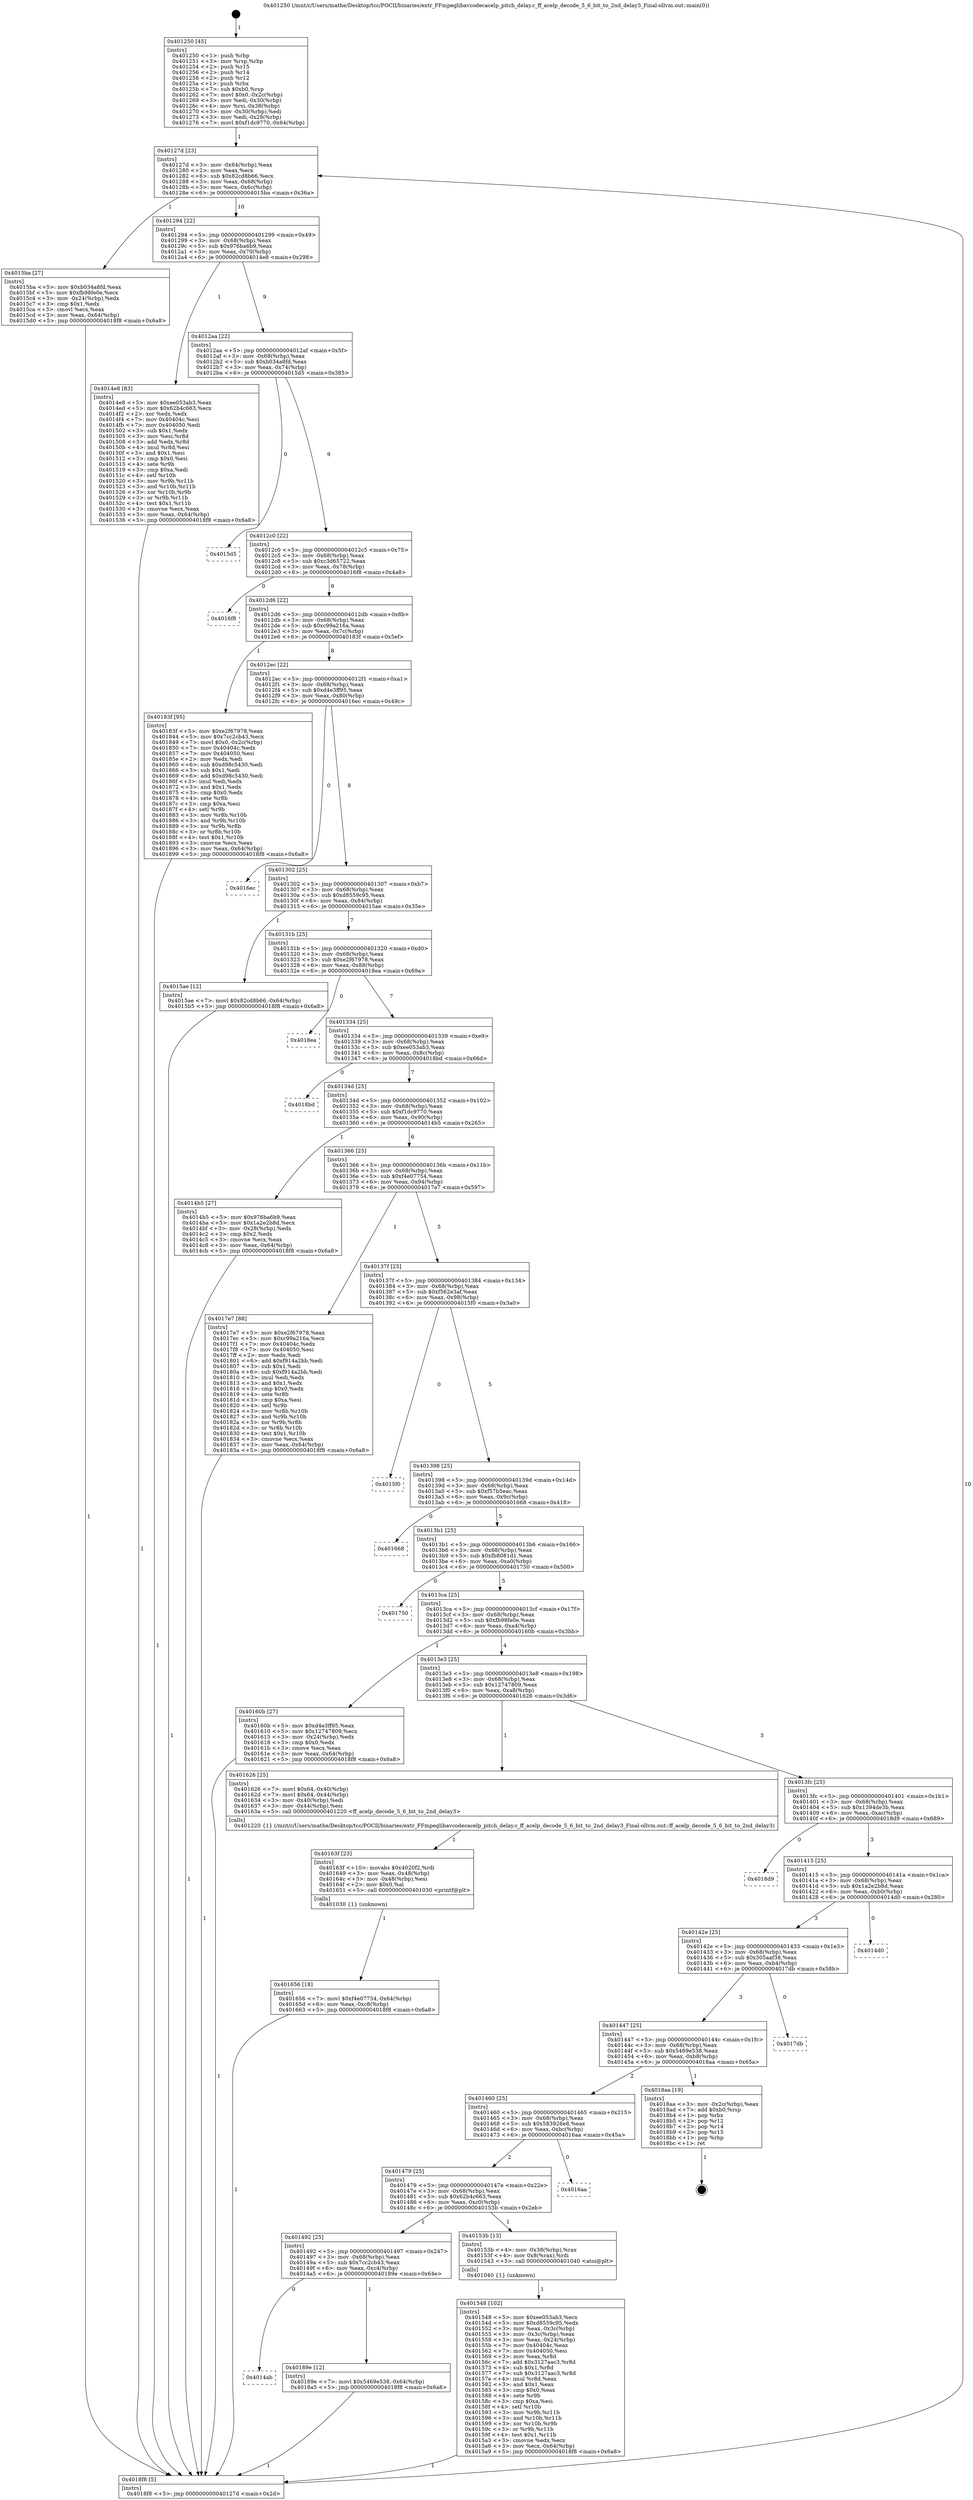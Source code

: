 digraph "0x401250" {
  label = "0x401250 (/mnt/c/Users/mathe/Desktop/tcc/POCII/binaries/extr_FFmpeglibavcodecacelp_pitch_delay.c_ff_acelp_decode_5_6_bit_to_2nd_delay3_Final-ollvm.out::main(0))"
  labelloc = "t"
  node[shape=record]

  Entry [label="",width=0.3,height=0.3,shape=circle,fillcolor=black,style=filled]
  "0x40127d" [label="{
     0x40127d [23]\l
     | [instrs]\l
     &nbsp;&nbsp;0x40127d \<+3\>: mov -0x64(%rbp),%eax\l
     &nbsp;&nbsp;0x401280 \<+2\>: mov %eax,%ecx\l
     &nbsp;&nbsp;0x401282 \<+6\>: sub $0x82cd8b66,%ecx\l
     &nbsp;&nbsp;0x401288 \<+3\>: mov %eax,-0x68(%rbp)\l
     &nbsp;&nbsp;0x40128b \<+3\>: mov %ecx,-0x6c(%rbp)\l
     &nbsp;&nbsp;0x40128e \<+6\>: je 00000000004015ba \<main+0x36a\>\l
  }"]
  "0x4015ba" [label="{
     0x4015ba [27]\l
     | [instrs]\l
     &nbsp;&nbsp;0x4015ba \<+5\>: mov $0xb034a8fd,%eax\l
     &nbsp;&nbsp;0x4015bf \<+5\>: mov $0xfb98fe0e,%ecx\l
     &nbsp;&nbsp;0x4015c4 \<+3\>: mov -0x24(%rbp),%edx\l
     &nbsp;&nbsp;0x4015c7 \<+3\>: cmp $0x1,%edx\l
     &nbsp;&nbsp;0x4015ca \<+3\>: cmovl %ecx,%eax\l
     &nbsp;&nbsp;0x4015cd \<+3\>: mov %eax,-0x64(%rbp)\l
     &nbsp;&nbsp;0x4015d0 \<+5\>: jmp 00000000004018f8 \<main+0x6a8\>\l
  }"]
  "0x401294" [label="{
     0x401294 [22]\l
     | [instrs]\l
     &nbsp;&nbsp;0x401294 \<+5\>: jmp 0000000000401299 \<main+0x49\>\l
     &nbsp;&nbsp;0x401299 \<+3\>: mov -0x68(%rbp),%eax\l
     &nbsp;&nbsp;0x40129c \<+5\>: sub $0x976ba6b9,%eax\l
     &nbsp;&nbsp;0x4012a1 \<+3\>: mov %eax,-0x70(%rbp)\l
     &nbsp;&nbsp;0x4012a4 \<+6\>: je 00000000004014e8 \<main+0x298\>\l
  }"]
  Exit [label="",width=0.3,height=0.3,shape=circle,fillcolor=black,style=filled,peripheries=2]
  "0x4014e8" [label="{
     0x4014e8 [83]\l
     | [instrs]\l
     &nbsp;&nbsp;0x4014e8 \<+5\>: mov $0xee053ab3,%eax\l
     &nbsp;&nbsp;0x4014ed \<+5\>: mov $0x62b4c663,%ecx\l
     &nbsp;&nbsp;0x4014f2 \<+2\>: xor %edx,%edx\l
     &nbsp;&nbsp;0x4014f4 \<+7\>: mov 0x40404c,%esi\l
     &nbsp;&nbsp;0x4014fb \<+7\>: mov 0x404050,%edi\l
     &nbsp;&nbsp;0x401502 \<+3\>: sub $0x1,%edx\l
     &nbsp;&nbsp;0x401505 \<+3\>: mov %esi,%r8d\l
     &nbsp;&nbsp;0x401508 \<+3\>: add %edx,%r8d\l
     &nbsp;&nbsp;0x40150b \<+4\>: imul %r8d,%esi\l
     &nbsp;&nbsp;0x40150f \<+3\>: and $0x1,%esi\l
     &nbsp;&nbsp;0x401512 \<+3\>: cmp $0x0,%esi\l
     &nbsp;&nbsp;0x401515 \<+4\>: sete %r9b\l
     &nbsp;&nbsp;0x401519 \<+3\>: cmp $0xa,%edi\l
     &nbsp;&nbsp;0x40151c \<+4\>: setl %r10b\l
     &nbsp;&nbsp;0x401520 \<+3\>: mov %r9b,%r11b\l
     &nbsp;&nbsp;0x401523 \<+3\>: and %r10b,%r11b\l
     &nbsp;&nbsp;0x401526 \<+3\>: xor %r10b,%r9b\l
     &nbsp;&nbsp;0x401529 \<+3\>: or %r9b,%r11b\l
     &nbsp;&nbsp;0x40152c \<+4\>: test $0x1,%r11b\l
     &nbsp;&nbsp;0x401530 \<+3\>: cmovne %ecx,%eax\l
     &nbsp;&nbsp;0x401533 \<+3\>: mov %eax,-0x64(%rbp)\l
     &nbsp;&nbsp;0x401536 \<+5\>: jmp 00000000004018f8 \<main+0x6a8\>\l
  }"]
  "0x4012aa" [label="{
     0x4012aa [22]\l
     | [instrs]\l
     &nbsp;&nbsp;0x4012aa \<+5\>: jmp 00000000004012af \<main+0x5f\>\l
     &nbsp;&nbsp;0x4012af \<+3\>: mov -0x68(%rbp),%eax\l
     &nbsp;&nbsp;0x4012b2 \<+5\>: sub $0xb034a8fd,%eax\l
     &nbsp;&nbsp;0x4012b7 \<+3\>: mov %eax,-0x74(%rbp)\l
     &nbsp;&nbsp;0x4012ba \<+6\>: je 00000000004015d5 \<main+0x385\>\l
  }"]
  "0x4014ab" [label="{
     0x4014ab\l
  }", style=dashed]
  "0x4015d5" [label="{
     0x4015d5\l
  }", style=dashed]
  "0x4012c0" [label="{
     0x4012c0 [22]\l
     | [instrs]\l
     &nbsp;&nbsp;0x4012c0 \<+5\>: jmp 00000000004012c5 \<main+0x75\>\l
     &nbsp;&nbsp;0x4012c5 \<+3\>: mov -0x68(%rbp),%eax\l
     &nbsp;&nbsp;0x4012c8 \<+5\>: sub $0xc3d65722,%eax\l
     &nbsp;&nbsp;0x4012cd \<+3\>: mov %eax,-0x78(%rbp)\l
     &nbsp;&nbsp;0x4012d0 \<+6\>: je 00000000004016f8 \<main+0x4a8\>\l
  }"]
  "0x40189e" [label="{
     0x40189e [12]\l
     | [instrs]\l
     &nbsp;&nbsp;0x40189e \<+7\>: movl $0x5469e538,-0x64(%rbp)\l
     &nbsp;&nbsp;0x4018a5 \<+5\>: jmp 00000000004018f8 \<main+0x6a8\>\l
  }"]
  "0x4016f8" [label="{
     0x4016f8\l
  }", style=dashed]
  "0x4012d6" [label="{
     0x4012d6 [22]\l
     | [instrs]\l
     &nbsp;&nbsp;0x4012d6 \<+5\>: jmp 00000000004012db \<main+0x8b\>\l
     &nbsp;&nbsp;0x4012db \<+3\>: mov -0x68(%rbp),%eax\l
     &nbsp;&nbsp;0x4012de \<+5\>: sub $0xc99a216a,%eax\l
     &nbsp;&nbsp;0x4012e3 \<+3\>: mov %eax,-0x7c(%rbp)\l
     &nbsp;&nbsp;0x4012e6 \<+6\>: je 000000000040183f \<main+0x5ef\>\l
  }"]
  "0x401656" [label="{
     0x401656 [18]\l
     | [instrs]\l
     &nbsp;&nbsp;0x401656 \<+7\>: movl $0xf4e07754,-0x64(%rbp)\l
     &nbsp;&nbsp;0x40165d \<+6\>: mov %eax,-0xc8(%rbp)\l
     &nbsp;&nbsp;0x401663 \<+5\>: jmp 00000000004018f8 \<main+0x6a8\>\l
  }"]
  "0x40183f" [label="{
     0x40183f [95]\l
     | [instrs]\l
     &nbsp;&nbsp;0x40183f \<+5\>: mov $0xe2f67978,%eax\l
     &nbsp;&nbsp;0x401844 \<+5\>: mov $0x7cc2cb43,%ecx\l
     &nbsp;&nbsp;0x401849 \<+7\>: movl $0x0,-0x2c(%rbp)\l
     &nbsp;&nbsp;0x401850 \<+7\>: mov 0x40404c,%edx\l
     &nbsp;&nbsp;0x401857 \<+7\>: mov 0x404050,%esi\l
     &nbsp;&nbsp;0x40185e \<+2\>: mov %edx,%edi\l
     &nbsp;&nbsp;0x401860 \<+6\>: sub $0xd98c5430,%edi\l
     &nbsp;&nbsp;0x401866 \<+3\>: sub $0x1,%edi\l
     &nbsp;&nbsp;0x401869 \<+6\>: add $0xd98c5430,%edi\l
     &nbsp;&nbsp;0x40186f \<+3\>: imul %edi,%edx\l
     &nbsp;&nbsp;0x401872 \<+3\>: and $0x1,%edx\l
     &nbsp;&nbsp;0x401875 \<+3\>: cmp $0x0,%edx\l
     &nbsp;&nbsp;0x401878 \<+4\>: sete %r8b\l
     &nbsp;&nbsp;0x40187c \<+3\>: cmp $0xa,%esi\l
     &nbsp;&nbsp;0x40187f \<+4\>: setl %r9b\l
     &nbsp;&nbsp;0x401883 \<+3\>: mov %r8b,%r10b\l
     &nbsp;&nbsp;0x401886 \<+3\>: and %r9b,%r10b\l
     &nbsp;&nbsp;0x401889 \<+3\>: xor %r9b,%r8b\l
     &nbsp;&nbsp;0x40188c \<+3\>: or %r8b,%r10b\l
     &nbsp;&nbsp;0x40188f \<+4\>: test $0x1,%r10b\l
     &nbsp;&nbsp;0x401893 \<+3\>: cmovne %ecx,%eax\l
     &nbsp;&nbsp;0x401896 \<+3\>: mov %eax,-0x64(%rbp)\l
     &nbsp;&nbsp;0x401899 \<+5\>: jmp 00000000004018f8 \<main+0x6a8\>\l
  }"]
  "0x4012ec" [label="{
     0x4012ec [22]\l
     | [instrs]\l
     &nbsp;&nbsp;0x4012ec \<+5\>: jmp 00000000004012f1 \<main+0xa1\>\l
     &nbsp;&nbsp;0x4012f1 \<+3\>: mov -0x68(%rbp),%eax\l
     &nbsp;&nbsp;0x4012f4 \<+5\>: sub $0xd4e3ff95,%eax\l
     &nbsp;&nbsp;0x4012f9 \<+3\>: mov %eax,-0x80(%rbp)\l
     &nbsp;&nbsp;0x4012fc \<+6\>: je 00000000004016ec \<main+0x49c\>\l
  }"]
  "0x40163f" [label="{
     0x40163f [23]\l
     | [instrs]\l
     &nbsp;&nbsp;0x40163f \<+10\>: movabs $0x4020f2,%rdi\l
     &nbsp;&nbsp;0x401649 \<+3\>: mov %eax,-0x48(%rbp)\l
     &nbsp;&nbsp;0x40164c \<+3\>: mov -0x48(%rbp),%esi\l
     &nbsp;&nbsp;0x40164f \<+2\>: mov $0x0,%al\l
     &nbsp;&nbsp;0x401651 \<+5\>: call 0000000000401030 \<printf@plt\>\l
     | [calls]\l
     &nbsp;&nbsp;0x401030 \{1\} (unknown)\l
  }"]
  "0x4016ec" [label="{
     0x4016ec\l
  }", style=dashed]
  "0x401302" [label="{
     0x401302 [25]\l
     | [instrs]\l
     &nbsp;&nbsp;0x401302 \<+5\>: jmp 0000000000401307 \<main+0xb7\>\l
     &nbsp;&nbsp;0x401307 \<+3\>: mov -0x68(%rbp),%eax\l
     &nbsp;&nbsp;0x40130a \<+5\>: sub $0xd8559c95,%eax\l
     &nbsp;&nbsp;0x40130f \<+6\>: mov %eax,-0x84(%rbp)\l
     &nbsp;&nbsp;0x401315 \<+6\>: je 00000000004015ae \<main+0x35e\>\l
  }"]
  "0x401548" [label="{
     0x401548 [102]\l
     | [instrs]\l
     &nbsp;&nbsp;0x401548 \<+5\>: mov $0xee053ab3,%ecx\l
     &nbsp;&nbsp;0x40154d \<+5\>: mov $0xd8559c95,%edx\l
     &nbsp;&nbsp;0x401552 \<+3\>: mov %eax,-0x3c(%rbp)\l
     &nbsp;&nbsp;0x401555 \<+3\>: mov -0x3c(%rbp),%eax\l
     &nbsp;&nbsp;0x401558 \<+3\>: mov %eax,-0x24(%rbp)\l
     &nbsp;&nbsp;0x40155b \<+7\>: mov 0x40404c,%eax\l
     &nbsp;&nbsp;0x401562 \<+7\>: mov 0x404050,%esi\l
     &nbsp;&nbsp;0x401569 \<+3\>: mov %eax,%r8d\l
     &nbsp;&nbsp;0x40156c \<+7\>: add $0x3127aac3,%r8d\l
     &nbsp;&nbsp;0x401573 \<+4\>: sub $0x1,%r8d\l
     &nbsp;&nbsp;0x401577 \<+7\>: sub $0x3127aac3,%r8d\l
     &nbsp;&nbsp;0x40157e \<+4\>: imul %r8d,%eax\l
     &nbsp;&nbsp;0x401582 \<+3\>: and $0x1,%eax\l
     &nbsp;&nbsp;0x401585 \<+3\>: cmp $0x0,%eax\l
     &nbsp;&nbsp;0x401588 \<+4\>: sete %r9b\l
     &nbsp;&nbsp;0x40158c \<+3\>: cmp $0xa,%esi\l
     &nbsp;&nbsp;0x40158f \<+4\>: setl %r10b\l
     &nbsp;&nbsp;0x401593 \<+3\>: mov %r9b,%r11b\l
     &nbsp;&nbsp;0x401596 \<+3\>: and %r10b,%r11b\l
     &nbsp;&nbsp;0x401599 \<+3\>: xor %r10b,%r9b\l
     &nbsp;&nbsp;0x40159c \<+3\>: or %r9b,%r11b\l
     &nbsp;&nbsp;0x40159f \<+4\>: test $0x1,%r11b\l
     &nbsp;&nbsp;0x4015a3 \<+3\>: cmovne %edx,%ecx\l
     &nbsp;&nbsp;0x4015a6 \<+3\>: mov %ecx,-0x64(%rbp)\l
     &nbsp;&nbsp;0x4015a9 \<+5\>: jmp 00000000004018f8 \<main+0x6a8\>\l
  }"]
  "0x4015ae" [label="{
     0x4015ae [12]\l
     | [instrs]\l
     &nbsp;&nbsp;0x4015ae \<+7\>: movl $0x82cd8b66,-0x64(%rbp)\l
     &nbsp;&nbsp;0x4015b5 \<+5\>: jmp 00000000004018f8 \<main+0x6a8\>\l
  }"]
  "0x40131b" [label="{
     0x40131b [25]\l
     | [instrs]\l
     &nbsp;&nbsp;0x40131b \<+5\>: jmp 0000000000401320 \<main+0xd0\>\l
     &nbsp;&nbsp;0x401320 \<+3\>: mov -0x68(%rbp),%eax\l
     &nbsp;&nbsp;0x401323 \<+5\>: sub $0xe2f67978,%eax\l
     &nbsp;&nbsp;0x401328 \<+6\>: mov %eax,-0x88(%rbp)\l
     &nbsp;&nbsp;0x40132e \<+6\>: je 00000000004018ea \<main+0x69a\>\l
  }"]
  "0x401492" [label="{
     0x401492 [25]\l
     | [instrs]\l
     &nbsp;&nbsp;0x401492 \<+5\>: jmp 0000000000401497 \<main+0x247\>\l
     &nbsp;&nbsp;0x401497 \<+3\>: mov -0x68(%rbp),%eax\l
     &nbsp;&nbsp;0x40149a \<+5\>: sub $0x7cc2cb43,%eax\l
     &nbsp;&nbsp;0x40149f \<+6\>: mov %eax,-0xc4(%rbp)\l
     &nbsp;&nbsp;0x4014a5 \<+6\>: je 000000000040189e \<main+0x64e\>\l
  }"]
  "0x4018ea" [label="{
     0x4018ea\l
  }", style=dashed]
  "0x401334" [label="{
     0x401334 [25]\l
     | [instrs]\l
     &nbsp;&nbsp;0x401334 \<+5\>: jmp 0000000000401339 \<main+0xe9\>\l
     &nbsp;&nbsp;0x401339 \<+3\>: mov -0x68(%rbp),%eax\l
     &nbsp;&nbsp;0x40133c \<+5\>: sub $0xee053ab3,%eax\l
     &nbsp;&nbsp;0x401341 \<+6\>: mov %eax,-0x8c(%rbp)\l
     &nbsp;&nbsp;0x401347 \<+6\>: je 00000000004018bd \<main+0x66d\>\l
  }"]
  "0x40153b" [label="{
     0x40153b [13]\l
     | [instrs]\l
     &nbsp;&nbsp;0x40153b \<+4\>: mov -0x38(%rbp),%rax\l
     &nbsp;&nbsp;0x40153f \<+4\>: mov 0x8(%rax),%rdi\l
     &nbsp;&nbsp;0x401543 \<+5\>: call 0000000000401040 \<atoi@plt\>\l
     | [calls]\l
     &nbsp;&nbsp;0x401040 \{1\} (unknown)\l
  }"]
  "0x4018bd" [label="{
     0x4018bd\l
  }", style=dashed]
  "0x40134d" [label="{
     0x40134d [25]\l
     | [instrs]\l
     &nbsp;&nbsp;0x40134d \<+5\>: jmp 0000000000401352 \<main+0x102\>\l
     &nbsp;&nbsp;0x401352 \<+3\>: mov -0x68(%rbp),%eax\l
     &nbsp;&nbsp;0x401355 \<+5\>: sub $0xf1dc9770,%eax\l
     &nbsp;&nbsp;0x40135a \<+6\>: mov %eax,-0x90(%rbp)\l
     &nbsp;&nbsp;0x401360 \<+6\>: je 00000000004014b5 \<main+0x265\>\l
  }"]
  "0x401479" [label="{
     0x401479 [25]\l
     | [instrs]\l
     &nbsp;&nbsp;0x401479 \<+5\>: jmp 000000000040147e \<main+0x22e\>\l
     &nbsp;&nbsp;0x40147e \<+3\>: mov -0x68(%rbp),%eax\l
     &nbsp;&nbsp;0x401481 \<+5\>: sub $0x62b4c663,%eax\l
     &nbsp;&nbsp;0x401486 \<+6\>: mov %eax,-0xc0(%rbp)\l
     &nbsp;&nbsp;0x40148c \<+6\>: je 000000000040153b \<main+0x2eb\>\l
  }"]
  "0x4014b5" [label="{
     0x4014b5 [27]\l
     | [instrs]\l
     &nbsp;&nbsp;0x4014b5 \<+5\>: mov $0x976ba6b9,%eax\l
     &nbsp;&nbsp;0x4014ba \<+5\>: mov $0x1a2e2b8d,%ecx\l
     &nbsp;&nbsp;0x4014bf \<+3\>: mov -0x28(%rbp),%edx\l
     &nbsp;&nbsp;0x4014c2 \<+3\>: cmp $0x2,%edx\l
     &nbsp;&nbsp;0x4014c5 \<+3\>: cmovne %ecx,%eax\l
     &nbsp;&nbsp;0x4014c8 \<+3\>: mov %eax,-0x64(%rbp)\l
     &nbsp;&nbsp;0x4014cb \<+5\>: jmp 00000000004018f8 \<main+0x6a8\>\l
  }"]
  "0x401366" [label="{
     0x401366 [25]\l
     | [instrs]\l
     &nbsp;&nbsp;0x401366 \<+5\>: jmp 000000000040136b \<main+0x11b\>\l
     &nbsp;&nbsp;0x40136b \<+3\>: mov -0x68(%rbp),%eax\l
     &nbsp;&nbsp;0x40136e \<+5\>: sub $0xf4e07754,%eax\l
     &nbsp;&nbsp;0x401373 \<+6\>: mov %eax,-0x94(%rbp)\l
     &nbsp;&nbsp;0x401379 \<+6\>: je 00000000004017e7 \<main+0x597\>\l
  }"]
  "0x4018f8" [label="{
     0x4018f8 [5]\l
     | [instrs]\l
     &nbsp;&nbsp;0x4018f8 \<+5\>: jmp 000000000040127d \<main+0x2d\>\l
  }"]
  "0x401250" [label="{
     0x401250 [45]\l
     | [instrs]\l
     &nbsp;&nbsp;0x401250 \<+1\>: push %rbp\l
     &nbsp;&nbsp;0x401251 \<+3\>: mov %rsp,%rbp\l
     &nbsp;&nbsp;0x401254 \<+2\>: push %r15\l
     &nbsp;&nbsp;0x401256 \<+2\>: push %r14\l
     &nbsp;&nbsp;0x401258 \<+2\>: push %r12\l
     &nbsp;&nbsp;0x40125a \<+1\>: push %rbx\l
     &nbsp;&nbsp;0x40125b \<+7\>: sub $0xb0,%rsp\l
     &nbsp;&nbsp;0x401262 \<+7\>: movl $0x0,-0x2c(%rbp)\l
     &nbsp;&nbsp;0x401269 \<+3\>: mov %edi,-0x30(%rbp)\l
     &nbsp;&nbsp;0x40126c \<+4\>: mov %rsi,-0x38(%rbp)\l
     &nbsp;&nbsp;0x401270 \<+3\>: mov -0x30(%rbp),%edi\l
     &nbsp;&nbsp;0x401273 \<+3\>: mov %edi,-0x28(%rbp)\l
     &nbsp;&nbsp;0x401276 \<+7\>: movl $0xf1dc9770,-0x64(%rbp)\l
  }"]
  "0x4016aa" [label="{
     0x4016aa\l
  }", style=dashed]
  "0x4017e7" [label="{
     0x4017e7 [88]\l
     | [instrs]\l
     &nbsp;&nbsp;0x4017e7 \<+5\>: mov $0xe2f67978,%eax\l
     &nbsp;&nbsp;0x4017ec \<+5\>: mov $0xc99a216a,%ecx\l
     &nbsp;&nbsp;0x4017f1 \<+7\>: mov 0x40404c,%edx\l
     &nbsp;&nbsp;0x4017f8 \<+7\>: mov 0x404050,%esi\l
     &nbsp;&nbsp;0x4017ff \<+2\>: mov %edx,%edi\l
     &nbsp;&nbsp;0x401801 \<+6\>: add $0xf914a2bb,%edi\l
     &nbsp;&nbsp;0x401807 \<+3\>: sub $0x1,%edi\l
     &nbsp;&nbsp;0x40180a \<+6\>: sub $0xf914a2bb,%edi\l
     &nbsp;&nbsp;0x401810 \<+3\>: imul %edi,%edx\l
     &nbsp;&nbsp;0x401813 \<+3\>: and $0x1,%edx\l
     &nbsp;&nbsp;0x401816 \<+3\>: cmp $0x0,%edx\l
     &nbsp;&nbsp;0x401819 \<+4\>: sete %r8b\l
     &nbsp;&nbsp;0x40181d \<+3\>: cmp $0xa,%esi\l
     &nbsp;&nbsp;0x401820 \<+4\>: setl %r9b\l
     &nbsp;&nbsp;0x401824 \<+3\>: mov %r8b,%r10b\l
     &nbsp;&nbsp;0x401827 \<+3\>: and %r9b,%r10b\l
     &nbsp;&nbsp;0x40182a \<+3\>: xor %r9b,%r8b\l
     &nbsp;&nbsp;0x40182d \<+3\>: or %r8b,%r10b\l
     &nbsp;&nbsp;0x401830 \<+4\>: test $0x1,%r10b\l
     &nbsp;&nbsp;0x401834 \<+3\>: cmovne %ecx,%eax\l
     &nbsp;&nbsp;0x401837 \<+3\>: mov %eax,-0x64(%rbp)\l
     &nbsp;&nbsp;0x40183a \<+5\>: jmp 00000000004018f8 \<main+0x6a8\>\l
  }"]
  "0x40137f" [label="{
     0x40137f [25]\l
     | [instrs]\l
     &nbsp;&nbsp;0x40137f \<+5\>: jmp 0000000000401384 \<main+0x134\>\l
     &nbsp;&nbsp;0x401384 \<+3\>: mov -0x68(%rbp),%eax\l
     &nbsp;&nbsp;0x401387 \<+5\>: sub $0xf562e3af,%eax\l
     &nbsp;&nbsp;0x40138c \<+6\>: mov %eax,-0x98(%rbp)\l
     &nbsp;&nbsp;0x401392 \<+6\>: je 00000000004015f0 \<main+0x3a0\>\l
  }"]
  "0x401460" [label="{
     0x401460 [25]\l
     | [instrs]\l
     &nbsp;&nbsp;0x401460 \<+5\>: jmp 0000000000401465 \<main+0x215\>\l
     &nbsp;&nbsp;0x401465 \<+3\>: mov -0x68(%rbp),%eax\l
     &nbsp;&nbsp;0x401468 \<+5\>: sub $0x583926e8,%eax\l
     &nbsp;&nbsp;0x40146d \<+6\>: mov %eax,-0xbc(%rbp)\l
     &nbsp;&nbsp;0x401473 \<+6\>: je 00000000004016aa \<main+0x45a\>\l
  }"]
  "0x4015f0" [label="{
     0x4015f0\l
  }", style=dashed]
  "0x401398" [label="{
     0x401398 [25]\l
     | [instrs]\l
     &nbsp;&nbsp;0x401398 \<+5\>: jmp 000000000040139d \<main+0x14d\>\l
     &nbsp;&nbsp;0x40139d \<+3\>: mov -0x68(%rbp),%eax\l
     &nbsp;&nbsp;0x4013a0 \<+5\>: sub $0xf57b5eac,%eax\l
     &nbsp;&nbsp;0x4013a5 \<+6\>: mov %eax,-0x9c(%rbp)\l
     &nbsp;&nbsp;0x4013ab \<+6\>: je 0000000000401668 \<main+0x418\>\l
  }"]
  "0x4018aa" [label="{
     0x4018aa [19]\l
     | [instrs]\l
     &nbsp;&nbsp;0x4018aa \<+3\>: mov -0x2c(%rbp),%eax\l
     &nbsp;&nbsp;0x4018ad \<+7\>: add $0xb0,%rsp\l
     &nbsp;&nbsp;0x4018b4 \<+1\>: pop %rbx\l
     &nbsp;&nbsp;0x4018b5 \<+2\>: pop %r12\l
     &nbsp;&nbsp;0x4018b7 \<+2\>: pop %r14\l
     &nbsp;&nbsp;0x4018b9 \<+2\>: pop %r15\l
     &nbsp;&nbsp;0x4018bb \<+1\>: pop %rbp\l
     &nbsp;&nbsp;0x4018bc \<+1\>: ret\l
  }"]
  "0x401668" [label="{
     0x401668\l
  }", style=dashed]
  "0x4013b1" [label="{
     0x4013b1 [25]\l
     | [instrs]\l
     &nbsp;&nbsp;0x4013b1 \<+5\>: jmp 00000000004013b6 \<main+0x166\>\l
     &nbsp;&nbsp;0x4013b6 \<+3\>: mov -0x68(%rbp),%eax\l
     &nbsp;&nbsp;0x4013b9 \<+5\>: sub $0xfb8081d1,%eax\l
     &nbsp;&nbsp;0x4013be \<+6\>: mov %eax,-0xa0(%rbp)\l
     &nbsp;&nbsp;0x4013c4 \<+6\>: je 0000000000401750 \<main+0x500\>\l
  }"]
  "0x401447" [label="{
     0x401447 [25]\l
     | [instrs]\l
     &nbsp;&nbsp;0x401447 \<+5\>: jmp 000000000040144c \<main+0x1fc\>\l
     &nbsp;&nbsp;0x40144c \<+3\>: mov -0x68(%rbp),%eax\l
     &nbsp;&nbsp;0x40144f \<+5\>: sub $0x5469e538,%eax\l
     &nbsp;&nbsp;0x401454 \<+6\>: mov %eax,-0xb8(%rbp)\l
     &nbsp;&nbsp;0x40145a \<+6\>: je 00000000004018aa \<main+0x65a\>\l
  }"]
  "0x401750" [label="{
     0x401750\l
  }", style=dashed]
  "0x4013ca" [label="{
     0x4013ca [25]\l
     | [instrs]\l
     &nbsp;&nbsp;0x4013ca \<+5\>: jmp 00000000004013cf \<main+0x17f\>\l
     &nbsp;&nbsp;0x4013cf \<+3\>: mov -0x68(%rbp),%eax\l
     &nbsp;&nbsp;0x4013d2 \<+5\>: sub $0xfb98fe0e,%eax\l
     &nbsp;&nbsp;0x4013d7 \<+6\>: mov %eax,-0xa4(%rbp)\l
     &nbsp;&nbsp;0x4013dd \<+6\>: je 000000000040160b \<main+0x3bb\>\l
  }"]
  "0x4017db" [label="{
     0x4017db\l
  }", style=dashed]
  "0x40160b" [label="{
     0x40160b [27]\l
     | [instrs]\l
     &nbsp;&nbsp;0x40160b \<+5\>: mov $0xd4e3ff95,%eax\l
     &nbsp;&nbsp;0x401610 \<+5\>: mov $0x12747809,%ecx\l
     &nbsp;&nbsp;0x401615 \<+3\>: mov -0x24(%rbp),%edx\l
     &nbsp;&nbsp;0x401618 \<+3\>: cmp $0x0,%edx\l
     &nbsp;&nbsp;0x40161b \<+3\>: cmove %ecx,%eax\l
     &nbsp;&nbsp;0x40161e \<+3\>: mov %eax,-0x64(%rbp)\l
     &nbsp;&nbsp;0x401621 \<+5\>: jmp 00000000004018f8 \<main+0x6a8\>\l
  }"]
  "0x4013e3" [label="{
     0x4013e3 [25]\l
     | [instrs]\l
     &nbsp;&nbsp;0x4013e3 \<+5\>: jmp 00000000004013e8 \<main+0x198\>\l
     &nbsp;&nbsp;0x4013e8 \<+3\>: mov -0x68(%rbp),%eax\l
     &nbsp;&nbsp;0x4013eb \<+5\>: sub $0x12747809,%eax\l
     &nbsp;&nbsp;0x4013f0 \<+6\>: mov %eax,-0xa8(%rbp)\l
     &nbsp;&nbsp;0x4013f6 \<+6\>: je 0000000000401626 \<main+0x3d6\>\l
  }"]
  "0x40142e" [label="{
     0x40142e [25]\l
     | [instrs]\l
     &nbsp;&nbsp;0x40142e \<+5\>: jmp 0000000000401433 \<main+0x1e3\>\l
     &nbsp;&nbsp;0x401433 \<+3\>: mov -0x68(%rbp),%eax\l
     &nbsp;&nbsp;0x401436 \<+5\>: sub $0x305aaf38,%eax\l
     &nbsp;&nbsp;0x40143b \<+6\>: mov %eax,-0xb4(%rbp)\l
     &nbsp;&nbsp;0x401441 \<+6\>: je 00000000004017db \<main+0x58b\>\l
  }"]
  "0x401626" [label="{
     0x401626 [25]\l
     | [instrs]\l
     &nbsp;&nbsp;0x401626 \<+7\>: movl $0x64,-0x40(%rbp)\l
     &nbsp;&nbsp;0x40162d \<+7\>: movl $0x64,-0x44(%rbp)\l
     &nbsp;&nbsp;0x401634 \<+3\>: mov -0x40(%rbp),%edi\l
     &nbsp;&nbsp;0x401637 \<+3\>: mov -0x44(%rbp),%esi\l
     &nbsp;&nbsp;0x40163a \<+5\>: call 0000000000401220 \<ff_acelp_decode_5_6_bit_to_2nd_delay3\>\l
     | [calls]\l
     &nbsp;&nbsp;0x401220 \{1\} (/mnt/c/Users/mathe/Desktop/tcc/POCII/binaries/extr_FFmpeglibavcodecacelp_pitch_delay.c_ff_acelp_decode_5_6_bit_to_2nd_delay3_Final-ollvm.out::ff_acelp_decode_5_6_bit_to_2nd_delay3)\l
  }"]
  "0x4013fc" [label="{
     0x4013fc [25]\l
     | [instrs]\l
     &nbsp;&nbsp;0x4013fc \<+5\>: jmp 0000000000401401 \<main+0x1b1\>\l
     &nbsp;&nbsp;0x401401 \<+3\>: mov -0x68(%rbp),%eax\l
     &nbsp;&nbsp;0x401404 \<+5\>: sub $0x1394de3b,%eax\l
     &nbsp;&nbsp;0x401409 \<+6\>: mov %eax,-0xac(%rbp)\l
     &nbsp;&nbsp;0x40140f \<+6\>: je 00000000004018d9 \<main+0x689\>\l
  }"]
  "0x4014d0" [label="{
     0x4014d0\l
  }", style=dashed]
  "0x4018d9" [label="{
     0x4018d9\l
  }", style=dashed]
  "0x401415" [label="{
     0x401415 [25]\l
     | [instrs]\l
     &nbsp;&nbsp;0x401415 \<+5\>: jmp 000000000040141a \<main+0x1ca\>\l
     &nbsp;&nbsp;0x40141a \<+3\>: mov -0x68(%rbp),%eax\l
     &nbsp;&nbsp;0x40141d \<+5\>: sub $0x1a2e2b8d,%eax\l
     &nbsp;&nbsp;0x401422 \<+6\>: mov %eax,-0xb0(%rbp)\l
     &nbsp;&nbsp;0x401428 \<+6\>: je 00000000004014d0 \<main+0x280\>\l
  }"]
  Entry -> "0x401250" [label=" 1"]
  "0x40127d" -> "0x4015ba" [label=" 1"]
  "0x40127d" -> "0x401294" [label=" 10"]
  "0x4018aa" -> Exit [label=" 1"]
  "0x401294" -> "0x4014e8" [label=" 1"]
  "0x401294" -> "0x4012aa" [label=" 9"]
  "0x40189e" -> "0x4018f8" [label=" 1"]
  "0x4012aa" -> "0x4015d5" [label=" 0"]
  "0x4012aa" -> "0x4012c0" [label=" 9"]
  "0x401492" -> "0x4014ab" [label=" 0"]
  "0x4012c0" -> "0x4016f8" [label=" 0"]
  "0x4012c0" -> "0x4012d6" [label=" 9"]
  "0x401492" -> "0x40189e" [label=" 1"]
  "0x4012d6" -> "0x40183f" [label=" 1"]
  "0x4012d6" -> "0x4012ec" [label=" 8"]
  "0x40183f" -> "0x4018f8" [label=" 1"]
  "0x4012ec" -> "0x4016ec" [label=" 0"]
  "0x4012ec" -> "0x401302" [label=" 8"]
  "0x4017e7" -> "0x4018f8" [label=" 1"]
  "0x401302" -> "0x4015ae" [label=" 1"]
  "0x401302" -> "0x40131b" [label=" 7"]
  "0x401656" -> "0x4018f8" [label=" 1"]
  "0x40131b" -> "0x4018ea" [label=" 0"]
  "0x40131b" -> "0x401334" [label=" 7"]
  "0x40163f" -> "0x401656" [label=" 1"]
  "0x401334" -> "0x4018bd" [label=" 0"]
  "0x401334" -> "0x40134d" [label=" 7"]
  "0x401626" -> "0x40163f" [label=" 1"]
  "0x40134d" -> "0x4014b5" [label=" 1"]
  "0x40134d" -> "0x401366" [label=" 6"]
  "0x4014b5" -> "0x4018f8" [label=" 1"]
  "0x401250" -> "0x40127d" [label=" 1"]
  "0x4018f8" -> "0x40127d" [label=" 10"]
  "0x4014e8" -> "0x4018f8" [label=" 1"]
  "0x4015ba" -> "0x4018f8" [label=" 1"]
  "0x401366" -> "0x4017e7" [label=" 1"]
  "0x401366" -> "0x40137f" [label=" 5"]
  "0x4015ae" -> "0x4018f8" [label=" 1"]
  "0x40137f" -> "0x4015f0" [label=" 0"]
  "0x40137f" -> "0x401398" [label=" 5"]
  "0x40153b" -> "0x401548" [label=" 1"]
  "0x401398" -> "0x401668" [label=" 0"]
  "0x401398" -> "0x4013b1" [label=" 5"]
  "0x401479" -> "0x401492" [label=" 1"]
  "0x4013b1" -> "0x401750" [label=" 0"]
  "0x4013b1" -> "0x4013ca" [label=" 5"]
  "0x40160b" -> "0x4018f8" [label=" 1"]
  "0x4013ca" -> "0x40160b" [label=" 1"]
  "0x4013ca" -> "0x4013e3" [label=" 4"]
  "0x401460" -> "0x401479" [label=" 2"]
  "0x4013e3" -> "0x401626" [label=" 1"]
  "0x4013e3" -> "0x4013fc" [label=" 3"]
  "0x401548" -> "0x4018f8" [label=" 1"]
  "0x4013fc" -> "0x4018d9" [label=" 0"]
  "0x4013fc" -> "0x401415" [label=" 3"]
  "0x401447" -> "0x401460" [label=" 2"]
  "0x401415" -> "0x4014d0" [label=" 0"]
  "0x401415" -> "0x40142e" [label=" 3"]
  "0x401460" -> "0x4016aa" [label=" 0"]
  "0x40142e" -> "0x4017db" [label=" 0"]
  "0x40142e" -> "0x401447" [label=" 3"]
  "0x401479" -> "0x40153b" [label=" 1"]
  "0x401447" -> "0x4018aa" [label=" 1"]
}
